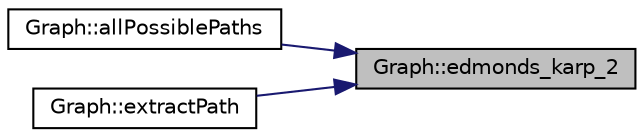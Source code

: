 digraph "Graph::edmonds_karp_2"
{
 // LATEX_PDF_SIZE
  edge [fontname="Helvetica",fontsize="10",labelfontname="Helvetica",labelfontsize="10"];
  node [fontname="Helvetica",fontsize="10",shape=record];
  rankdir="RL";
  Node1 [label="Graph::edmonds_karp_2",height=0.2,width=0.4,color="black", fillcolor="grey75", style="filled", fontcolor="black",tooltip=" "];
  Node1 -> Node2 [dir="back",color="midnightblue",fontsize="10",style="solid",fontname="Helvetica"];
  Node2 [label="Graph::allPossiblePaths",height=0.2,width=0.4,color="black", fillcolor="white", style="filled",URL="$class_graph.html#a3674e777846e86dcb0706e34bff03210",tooltip=" "];
  Node1 -> Node3 [dir="back",color="midnightblue",fontsize="10",style="solid",fontname="Helvetica"];
  Node3 [label="Graph::extractPath",height=0.2,width=0.4,color="black", fillcolor="white", style="filled",URL="$class_graph.html#a7aeb68a94ab9cfe1302cb160a7f73e27",tooltip=" "];
}
